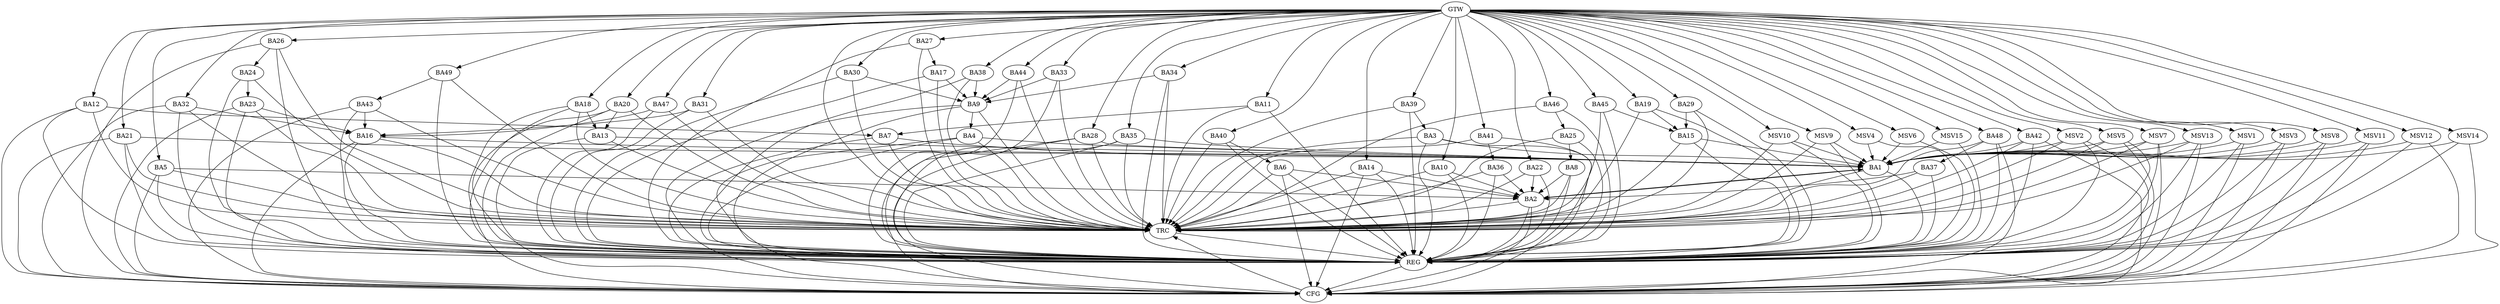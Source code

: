 strict digraph G {
  BA1 [ label="BA1" ];
  BA2 [ label="BA2" ];
  BA3 [ label="BA3" ];
  BA4 [ label="BA4" ];
  BA5 [ label="BA5" ];
  BA6 [ label="BA6" ];
  BA7 [ label="BA7" ];
  BA8 [ label="BA8" ];
  BA9 [ label="BA9" ];
  BA10 [ label="BA10" ];
  BA11 [ label="BA11" ];
  BA12 [ label="BA12" ];
  BA13 [ label="BA13" ];
  BA14 [ label="BA14" ];
  BA15 [ label="BA15" ];
  BA16 [ label="BA16" ];
  BA17 [ label="BA17" ];
  BA18 [ label="BA18" ];
  BA19 [ label="BA19" ];
  BA20 [ label="BA20" ];
  BA21 [ label="BA21" ];
  BA22 [ label="BA22" ];
  BA23 [ label="BA23" ];
  BA24 [ label="BA24" ];
  BA25 [ label="BA25" ];
  BA26 [ label="BA26" ];
  BA27 [ label="BA27" ];
  BA28 [ label="BA28" ];
  BA29 [ label="BA29" ];
  BA30 [ label="BA30" ];
  BA31 [ label="BA31" ];
  BA32 [ label="BA32" ];
  BA33 [ label="BA33" ];
  BA34 [ label="BA34" ];
  BA35 [ label="BA35" ];
  BA36 [ label="BA36" ];
  BA37 [ label="BA37" ];
  BA38 [ label="BA38" ];
  BA39 [ label="BA39" ];
  BA40 [ label="BA40" ];
  BA41 [ label="BA41" ];
  BA42 [ label="BA42" ];
  BA43 [ label="BA43" ];
  BA44 [ label="BA44" ];
  BA45 [ label="BA45" ];
  BA46 [ label="BA46" ];
  BA47 [ label="BA47" ];
  BA48 [ label="BA48" ];
  BA49 [ label="BA49" ];
  GTW [ label="GTW" ];
  REG [ label="REG" ];
  CFG [ label="CFG" ];
  TRC [ label="TRC" ];
  MSV1 [ label="MSV1" ];
  MSV2 [ label="MSV2" ];
  MSV3 [ label="MSV3" ];
  MSV4 [ label="MSV4" ];
  MSV5 [ label="MSV5" ];
  MSV6 [ label="MSV6" ];
  MSV7 [ label="MSV7" ];
  MSV8 [ label="MSV8" ];
  MSV9 [ label="MSV9" ];
  MSV10 [ label="MSV10" ];
  MSV11 [ label="MSV11" ];
  MSV12 [ label="MSV12" ];
  MSV13 [ label="MSV13" ];
  MSV14 [ label="MSV14" ];
  MSV15 [ label="MSV15" ];
  BA1 -> BA2;
  BA2 -> BA1;
  BA3 -> BA1;
  BA4 -> BA1;
  BA5 -> BA2;
  BA6 -> BA2;
  BA7 -> BA1;
  BA8 -> BA2;
  BA9 -> BA4;
  BA10 -> BA2;
  BA11 -> BA7;
  BA12 -> BA7;
  BA13 -> BA1;
  BA14 -> BA2;
  BA15 -> BA1;
  BA16 -> BA1;
  BA17 -> BA9;
  BA18 -> BA13;
  BA19 -> BA15;
  BA20 -> BA13;
  BA21 -> BA1;
  BA22 -> BA2;
  BA23 -> BA16;
  BA24 -> BA23;
  BA25 -> BA8;
  BA26 -> BA24;
  BA27 -> BA17;
  BA28 -> BA1;
  BA29 -> BA15;
  BA30 -> BA9;
  BA31 -> BA16;
  BA32 -> BA16;
  BA33 -> BA9;
  BA34 -> BA9;
  BA35 -> BA1;
  BA36 -> BA2;
  BA37 -> BA2;
  BA38 -> BA9;
  BA39 -> BA3;
  BA40 -> BA6;
  BA41 -> BA36;
  BA42 -> BA1;
  BA43 -> BA16;
  BA44 -> BA9;
  BA45 -> BA15;
  BA46 -> BA25;
  BA47 -> BA16;
  BA48 -> BA37;
  BA49 -> BA43;
  GTW -> BA5;
  GTW -> BA10;
  GTW -> BA11;
  GTW -> BA12;
  GTW -> BA14;
  GTW -> BA18;
  GTW -> BA19;
  GTW -> BA20;
  GTW -> BA21;
  GTW -> BA22;
  GTW -> BA26;
  GTW -> BA27;
  GTW -> BA28;
  GTW -> BA29;
  GTW -> BA30;
  GTW -> BA31;
  GTW -> BA32;
  GTW -> BA33;
  GTW -> BA34;
  GTW -> BA35;
  GTW -> BA38;
  GTW -> BA39;
  GTW -> BA40;
  GTW -> BA41;
  GTW -> BA42;
  GTW -> BA44;
  GTW -> BA45;
  GTW -> BA46;
  GTW -> BA47;
  GTW -> BA48;
  GTW -> BA49;
  BA1 -> REG;
  BA2 -> REG;
  BA3 -> REG;
  BA4 -> REG;
  BA5 -> REG;
  BA6 -> REG;
  BA7 -> REG;
  BA8 -> REG;
  BA9 -> REG;
  BA10 -> REG;
  BA11 -> REG;
  BA12 -> REG;
  BA13 -> REG;
  BA14 -> REG;
  BA15 -> REG;
  BA16 -> REG;
  BA17 -> REG;
  BA18 -> REG;
  BA19 -> REG;
  BA20 -> REG;
  BA21 -> REG;
  BA22 -> REG;
  BA23 -> REG;
  BA24 -> REG;
  BA25 -> REG;
  BA26 -> REG;
  BA27 -> REG;
  BA28 -> REG;
  BA29 -> REG;
  BA30 -> REG;
  BA31 -> REG;
  BA32 -> REG;
  BA33 -> REG;
  BA34 -> REG;
  BA35 -> REG;
  BA36 -> REG;
  BA37 -> REG;
  BA38 -> REG;
  BA39 -> REG;
  BA40 -> REG;
  BA41 -> REG;
  BA42 -> REG;
  BA43 -> REG;
  BA44 -> REG;
  BA45 -> REG;
  BA46 -> REG;
  BA47 -> REG;
  BA48 -> REG;
  BA49 -> REG;
  BA32 -> CFG;
  BA5 -> CFG;
  BA16 -> CFG;
  BA48 -> CFG;
  BA18 -> CFG;
  BA43 -> CFG;
  BA23 -> CFG;
  BA20 -> CFG;
  BA9 -> CFG;
  BA26 -> CFG;
  BA2 -> CFG;
  BA14 -> CFG;
  BA3 -> CFG;
  BA21 -> CFG;
  BA35 -> CFG;
  BA42 -> CFG;
  BA4 -> CFG;
  BA28 -> CFG;
  BA6 -> CFG;
  BA12 -> CFG;
  REG -> CFG;
  BA1 -> TRC;
  BA2 -> TRC;
  BA3 -> TRC;
  BA4 -> TRC;
  BA5 -> TRC;
  BA6 -> TRC;
  BA7 -> TRC;
  BA8 -> TRC;
  BA9 -> TRC;
  BA10 -> TRC;
  BA11 -> TRC;
  BA12 -> TRC;
  BA13 -> TRC;
  BA14 -> TRC;
  BA15 -> TRC;
  BA16 -> TRC;
  BA17 -> TRC;
  BA18 -> TRC;
  BA19 -> TRC;
  BA20 -> TRC;
  BA21 -> TRC;
  BA22 -> TRC;
  BA23 -> TRC;
  BA24 -> TRC;
  BA25 -> TRC;
  BA26 -> TRC;
  BA27 -> TRC;
  BA28 -> TRC;
  BA29 -> TRC;
  BA30 -> TRC;
  BA31 -> TRC;
  BA32 -> TRC;
  BA33 -> TRC;
  BA34 -> TRC;
  BA35 -> TRC;
  BA36 -> TRC;
  BA37 -> TRC;
  BA38 -> TRC;
  BA39 -> TRC;
  BA40 -> TRC;
  BA41 -> TRC;
  BA42 -> TRC;
  BA43 -> TRC;
  BA44 -> TRC;
  BA45 -> TRC;
  BA46 -> TRC;
  BA47 -> TRC;
  BA48 -> TRC;
  BA49 -> TRC;
  GTW -> TRC;
  CFG -> TRC;
  TRC -> REG;
  MSV1 -> BA1;
  MSV2 -> BA1;
  MSV3 -> BA1;
  GTW -> MSV1;
  MSV1 -> REG;
  MSV1 -> CFG;
  GTW -> MSV2;
  MSV2 -> REG;
  MSV2 -> TRC;
  MSV2 -> CFG;
  GTW -> MSV3;
  MSV3 -> REG;
  MSV3 -> CFG;
  MSV4 -> BA1;
  MSV5 -> BA1;
  GTW -> MSV4;
  MSV4 -> REG;
  GTW -> MSV5;
  MSV5 -> REG;
  MSV5 -> TRC;
  MSV5 -> CFG;
  MSV6 -> BA1;
  GTW -> MSV6;
  MSV6 -> REG;
  MSV7 -> BA1;
  MSV8 -> BA1;
  MSV9 -> BA1;
  GTW -> MSV7;
  MSV7 -> REG;
  MSV7 -> TRC;
  MSV7 -> CFG;
  GTW -> MSV8;
  MSV8 -> REG;
  MSV8 -> CFG;
  GTW -> MSV9;
  MSV9 -> REG;
  MSV9 -> TRC;
  MSV10 -> BA1;
  MSV11 -> BA1;
  GTW -> MSV10;
  MSV10 -> REG;
  MSV10 -> TRC;
  GTW -> MSV11;
  MSV11 -> REG;
  MSV11 -> CFG;
  MSV12 -> BA1;
  GTW -> MSV12;
  MSV12 -> REG;
  MSV12 -> CFG;
  MSV13 -> BA1;
  GTW -> MSV13;
  MSV13 -> REG;
  MSV13 -> TRC;
  MSV13 -> CFG;
  MSV14 -> BA1;
  MSV15 -> BA1;
  GTW -> MSV14;
  MSV14 -> REG;
  MSV14 -> CFG;
  GTW -> MSV15;
  MSV15 -> REG;
}
